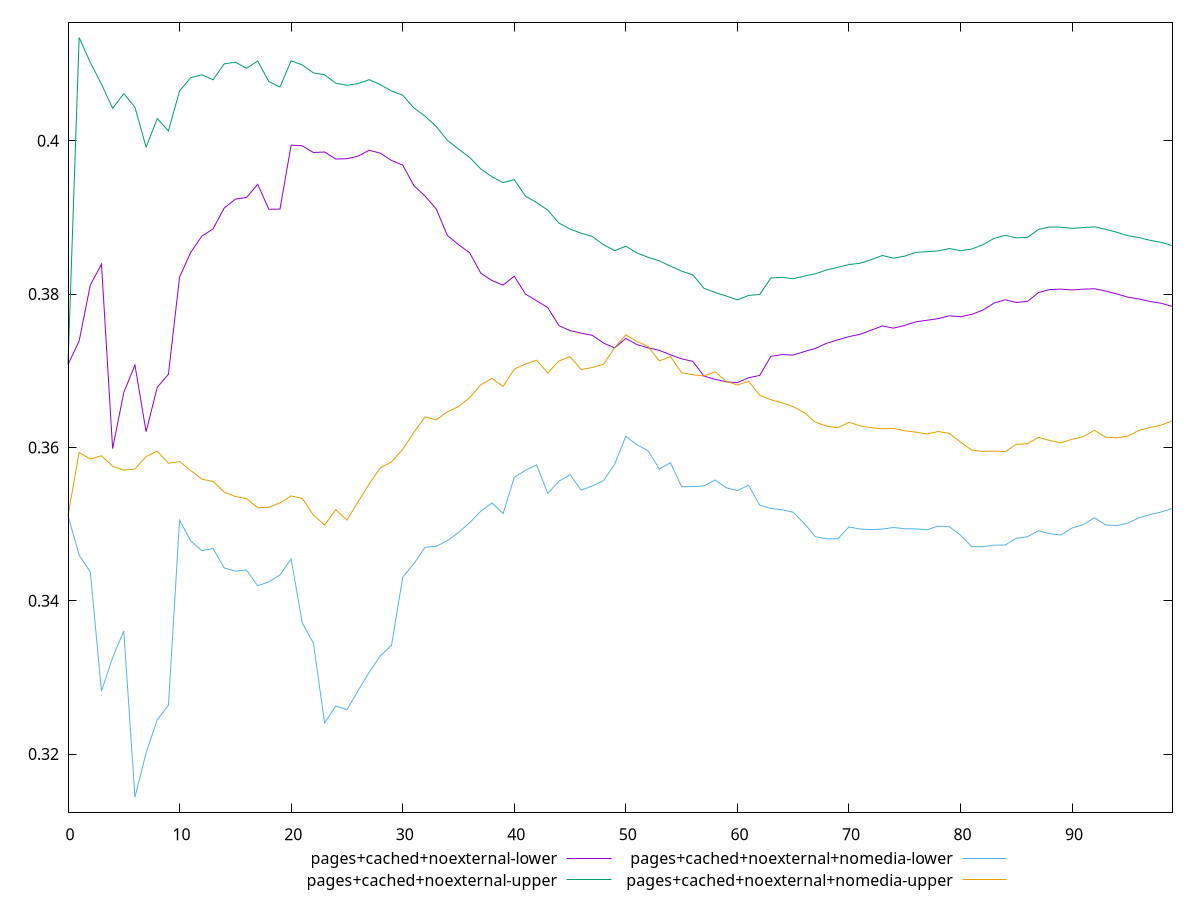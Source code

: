reset

$pagesCachedNoexternalLower <<EOF
0 0.3708078775238787
1 0.3738862116609726
2 0.3811883317650595
3 0.3839097048527519
4 0.3598443311279686
5 0.36716079329764467
6 0.37075066703951154
7 0.36204614735211366
8 0.367844072236401
9 0.3695444303689851
10 0.38222126121480726
11 0.3854377378427283
12 0.3875654987656688
13 0.3885044204919183
14 0.3912243344088964
15 0.39238703899847027
16 0.3926007763072258
17 0.39432395640933954
18 0.3910687392162895
19 0.39108807937330775
20 0.3994304894167127
21 0.3993421132913577
22 0.39846783319919676
23 0.3985375950130323
24 0.39761883743263937
25 0.39765977861413065
26 0.39799611454967254
27 0.39876870366470535
28 0.3983812531145975
29 0.3974317630757966
30 0.3968160511129483
31 0.3941599778204216
32 0.3927978935407275
33 0.3911184835358741
34 0.38766367660523693
35 0.38644088489737355
36 0.38539202100127185
37 0.3827308210437241
38 0.38176598094167236
39 0.381176701992745
40 0.3823370685572285
41 0.3800132118074386
42 0.37912890091117796
43 0.37824565596899634
44 0.37588980286154305
45 0.37523867399255806
46 0.3749034008526255
47 0.37462298616800704
48 0.3736102171763037
49 0.3729871265476301
50 0.3742233152400241
51 0.37340638546029176
52 0.3729858387550863
53 0.3726692623254491
54 0.37208171273818985
55 0.37155343678743696
56 0.3712299969860316
57 0.369299203482027
58 0.3688888946362728
59 0.3685599399930876
60 0.3684537015961559
61 0.3690874006159327
62 0.3693888627696491
63 0.3718752044537633
64 0.3721126636611266
65 0.37204302466190703
66 0.37250810156033576
67 0.3729163857224663
68 0.3735894625601627
69 0.3740329121023014
70 0.37445498970501206
71 0.3747556659055876
72 0.37529335943359876
73 0.37584779104741844
74 0.3755577604182958
75 0.3759155586125947
76 0.3763859778345257
77 0.3765912404752165
78 0.3767988655347441
79 0.3771749669971638
80 0.37704844110092645
81 0.3773575377091436
82 0.3779192203034015
83 0.3788285641609562
84 0.3792634862183305
85 0.37890342070561855
86 0.3790592896722209
87 0.3802095189716924
88 0.38059494686616996
89 0.3806455666854474
90 0.3805384318046256
91 0.38064122017971025
92 0.3806955837068918
93 0.38040481995450676
94 0.38002864722178203
95 0.37959321176041755
96 0.3793627590264859
97 0.3790355622315758
98 0.37879926297215627
99 0.37838074926321
EOF

$pagesCachedNoexternalUpper <<EOF
0 0.3708078775238787
1 0.41347288515117187
2 0.4102055761051686
3 0.4073760036624121
4 0.4042380777133278
5 0.4061546476983255
6 0.40437382111769427
7 0.3991730348728582
8 0.40289437227821273
9 0.40128617244991194
10 0.40650639087057505
11 0.4082201162185777
12 0.4086080051397357
13 0.40795488064686164
14 0.410026870036911
15 0.4102524168010866
16 0.4094513982149509
17 0.41040457827797167
18 0.40772171660637646
19 0.407007141781566
20 0.41043202179784904
21 0.40989189742364585
22 0.40885048534334756
23 0.4086075241705929
24 0.40750892334294175
25 0.4072374411603415
26 0.4074599366492885
27 0.4079736782248476
28 0.4073111042268214
29 0.406489006290154
30 0.4059505858972156
31 0.4042836025201411
32 0.40322053036935596
33 0.40186524894407416
34 0.4000706902066672
35 0.3989124138915265
36 0.397838842412983
37 0.3963245777441394
38 0.39530311287468767
39 0.3945406153345372
40 0.39493149521400517
41 0.3927898837545572
42 0.39194269904475937
43 0.3909597266186687
44 0.389269727161631
45 0.38848851118632977
46 0.38794101404641923
47 0.38751016705783314
48 0.3864433574066356
49 0.385674803828173
50 0.3862432331138929
51 0.3853592766509764
52 0.3848017234743094
53 0.38434208402704545
54 0.3836460832291089
55 0.3829933430809959
56 0.38252050313315195
57 0.3807625333224985
58 0.38021085251350356
59 0.37974661479154964
60 0.37924760700631693
61 0.3798271710585649
62 0.3799527783322203
63 0.3820975000090664
64 0.3821859016334749
65 0.3820098706859732
66 0.38235799796620196
67 0.38265345268952544
68 0.3831500632805064
69 0.38349734218290865
70 0.38385325413759236
71 0.38402427436699194
72 0.3844910203602172
73 0.3850366606603591
74 0.38468808261991805
75 0.3849565406486282
76 0.38544455210264733
77 0.38552975691285163
78 0.38563308872397756
79 0.3859456725471022
80 0.38565717095594315
81 0.38587902248460426
82 0.3864396796776931
83 0.3872597876890266
84 0.38766788220084136
85 0.3873414490970848
86 0.3873922360024862
87 0.3884397612638577
88 0.3887602652945524
89 0.38872806377240726
90 0.38857641042390617
91 0.38867974079615375
92 0.3887773667141414
93 0.38845311723428017
94 0.3880655032231088
95 0.38761922324997483
96 0.3873698772088003
97 0.3870156459638399
98 0.3867489781808947
99 0.3863156101455873
EOF

$pagesCachedNoexternalNomediaLower <<EOF
0 0.35111627090487096
1 0.3459488827564477
2 0.34375207144486836
3 0.32820510974735423
4 0.3325882542565273
5 0.3360617651570611
6 0.3143813402874341
7 0.32015064190074194
8 0.3244755055935579
9 0.32635170788708584
10 0.3505032472550423
11 0.34779899660887414
12 0.34653122234069555
13 0.34681555212012527
14 0.34428048139408435
15 0.34386108929253695
16 0.3440098285449497
17 0.3419608605633067
18 0.3424597327445717
19 0.3433705434993631
20 0.3454495122248368
21 0.33710806962572976
22 0.3344532733560081
23 0.32406962791376004
24 0.3262654992790004
25 0.32579266531198003
26 0.32827388496493876
27 0.3306696848112095
28 0.3328235609881109
29 0.3341984398337396
30 0.3430718442236141
31 0.34483576961258744
32 0.3469716546559796
33 0.34709533713136226
34 0.34783120882803076
35 0.34890045063335473
36 0.3501838837504233
37 0.3516823149142095
38 0.35275795044773317
39 0.3513658551463465
40 0.3560992418429787
41 0.3570226506134605
42 0.3577264248754643
43 0.35400754647012
44 0.35558799327786406
45 0.35644080718606147
46 0.3544222920930823
47 0.354983293484405
48 0.35566714546704775
49 0.3578215045963629
50 0.361457058473198
51 0.3603298677106008
52 0.3595639703008748
53 0.35718573263018244
54 0.3580032455313419
55 0.3548858008993722
56 0.3548834636328546
57 0.35497370376063864
58 0.3557524415258188
59 0.3547442878449543
60 0.3543695743068315
61 0.3550652906030024
62 0.35246396331271707
63 0.35204837282246165
64 0.35187383354273416
65 0.35154306881951497
66 0.3500773261804574
67 0.3483508904107257
68 0.3480849170816245
69 0.348076229979338
70 0.34962694353039936
71 0.34935034767901646
72 0.34927887016163534
73 0.34935024904198153
74 0.34955250626699735
75 0.34938859112203313
76 0.3493846168846194
77 0.3492559582505336
78 0.3497363919024765
79 0.34964686230463843
80 0.3485682712214602
81 0.34706228837317393
82 0.347050203164869
83 0.347248987307617
84 0.3472739861993353
85 0.3481477185469442
86 0.34835216116752293
87 0.3491281154228469
88 0.34874879626333105
89 0.3485755200006449
90 0.3494945742512906
91 0.34992100466310005
92 0.3508336592057632
93 0.3498954543274002
94 0.34979703659945843
95 0.35012037965420595
96 0.3508249297320888
97 0.35123856420925537
98 0.3515870969561555
99 0.35205023143459613
EOF

$pagesCachedNoexternalNomediaUpper <<EOF
0 0.35111627090487096
1 0.3593445338735299
2 0.35849104120857017
3 0.3589106099095826
4 0.3575421500007751
5 0.35703332277208377
6 0.35717489265179786
7 0.3588074753693783
8 0.35951743327492097
9 0.35793653570946654
10 0.3581551847622905
11 0.3569884741739271
12 0.3558579545121525
13 0.35556569710995056
14 0.3541696023260707
15 0.35359934978608515
16 0.3533270233235763
17 0.3521439398274195
18 0.352191624005674
19 0.3527742810916075
20 0.35367163914404076
21 0.3533457988311423
22 0.3511543868342298
23 0.3498849804565183
24 0.3518681128920482
25 0.3505244753807235
26 0.35290383693142985
27 0.3552486994655416
28 0.3573300324042202
29 0.3581300291608636
30 0.3597564970634312
31 0.36195269967347277
32 0.36398898639519145
33 0.36358345515135065
34 0.36464172239357084
35 0.3653252692398343
36 0.3664857420364708
37 0.3681662976198134
38 0.3690039627177413
39 0.3679555538563107
40 0.3702038631813269
41 0.37088404759523097
42 0.3713743168123614
43 0.36972673889541663
44 0.3712705116088151
45 0.3718357819668336
46 0.37015501768814607
47 0.37043181251614693
48 0.37085054873009154
49 0.37300909880240524
50 0.3746910341812981
51 0.37382286801621567
52 0.3731746705851849
53 0.37128143770982963
54 0.3718564653475903
55 0.3697497774851229
56 0.3694821263355714
57 0.3693161745988305
58 0.3698650480085102
59 0.36862675850798016
60 0.3681404762023935
61 0.36863519201279094
62 0.36679774185800845
63 0.36621475788218444
64 0.3658216537149982
65 0.36530752395778116
66 0.3645396504407957
67 0.3632803184829219
68 0.36278572491262095
69 0.36255831192214866
70 0.363278077313963
71 0.36280988932504205
72 0.36257136450065736
73 0.3624445010990234
74 0.3624688588170559
75 0.3621719622094677
76 0.3619934738961085
77 0.3617448311766886
78 0.36208165919546076
79 0.3618290687030277
80 0.36069589454992185
81 0.35965224482208863
82 0.35947899555876117
83 0.3595268737402475
84 0.35944917944271887
85 0.36041289249580716
86 0.360473788417549
87 0.36131773756946123
88 0.36090280361829
89 0.3606012614084401
90 0.361057554977957
91 0.3614122617685669
92 0.36224254185854493
93 0.3613316941729544
94 0.36124549469946393
95 0.36147824296911557
96 0.36222929090139566
97 0.36260139077098363
98 0.36291798318839635
99 0.36347822096205884
EOF

set key outside below
set xrange [0:99]
set yrange [0.3123995093901593:0.41545471604844664]
set trange [0.3123995093901593:0.41545471604844664]
set terminal svg size 640, 560 enhanced background rgb 'white'
set output "reprap/meta/scoreEstimate/comparison/sorted/2_vs_3.svg"

plot $pagesCachedNoexternalLower title "pages+cached+noexternal-lower" with line, \
     $pagesCachedNoexternalUpper title "pages+cached+noexternal-upper" with line, \
     $pagesCachedNoexternalNomediaLower title "pages+cached+noexternal+nomedia-lower" with line, \
     $pagesCachedNoexternalNomediaUpper title "pages+cached+noexternal+nomedia-upper" with line

reset
